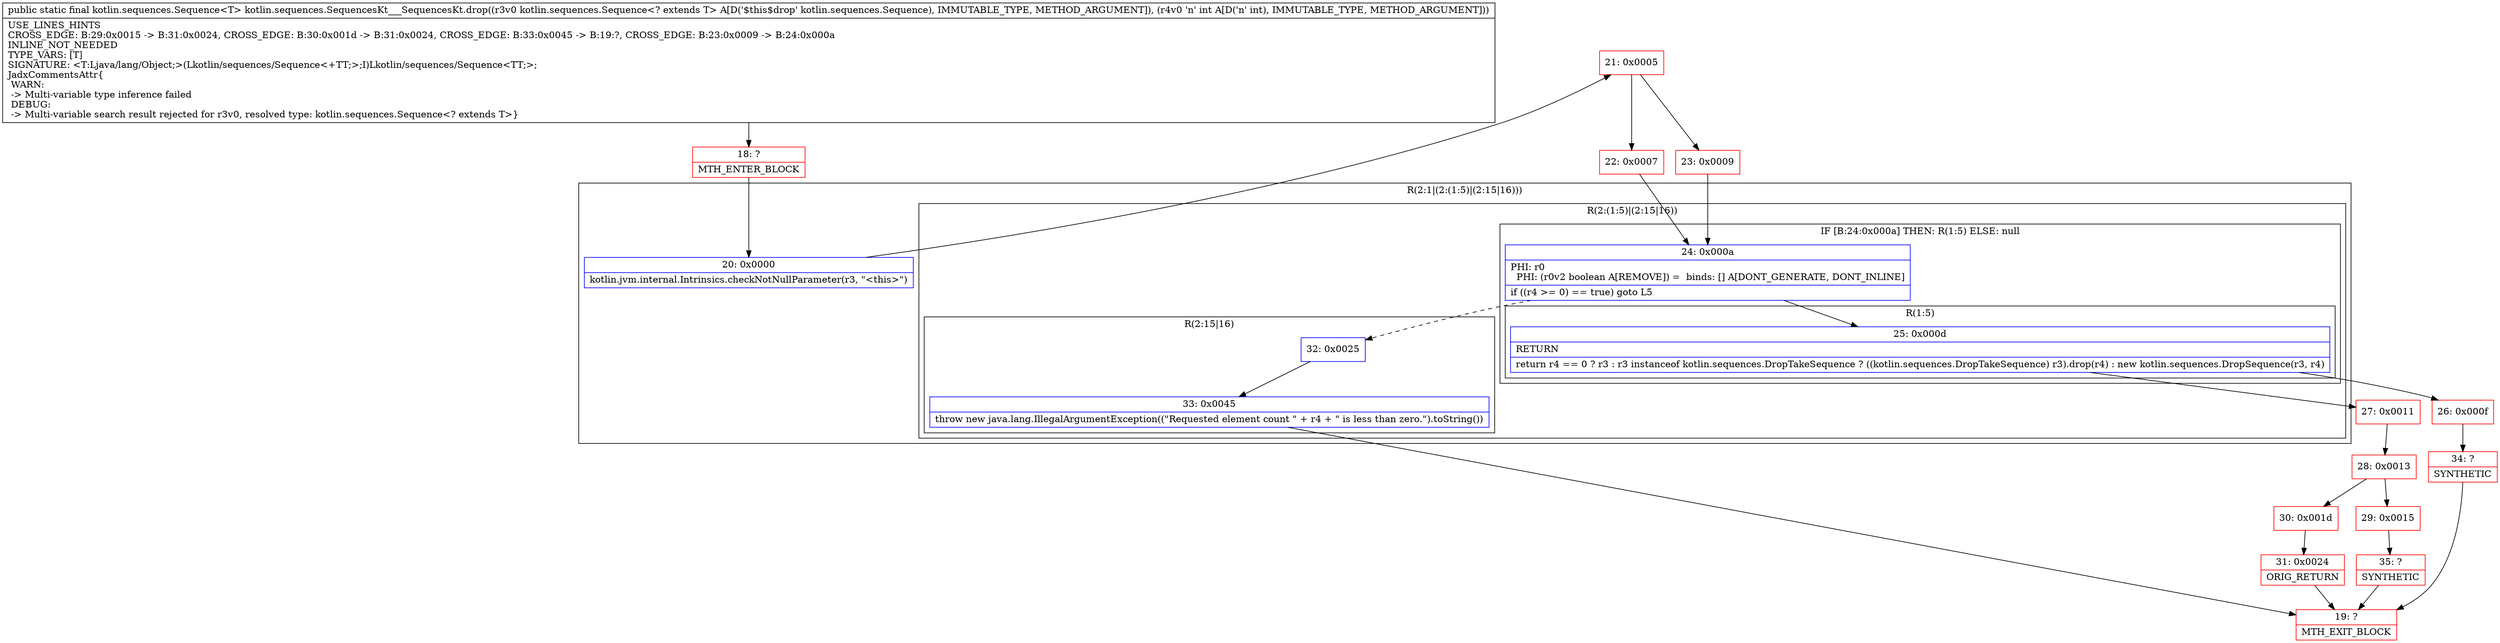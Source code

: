 digraph "CFG forkotlin.sequences.SequencesKt___SequencesKt.drop(Lkotlin\/sequences\/Sequence;I)Lkotlin\/sequences\/Sequence;" {
subgraph cluster_Region_1878278410 {
label = "R(2:1|(2:(1:5)|(2:15|16)))";
node [shape=record,color=blue];
Node_20 [shape=record,label="{20\:\ 0x0000|kotlin.jvm.internal.Intrinsics.checkNotNullParameter(r3, \"\<this\>\")\l}"];
subgraph cluster_Region_1598089813 {
label = "R(2:(1:5)|(2:15|16))";
node [shape=record,color=blue];
subgraph cluster_IfRegion_489545244 {
label = "IF [B:24:0x000a] THEN: R(1:5) ELSE: null";
node [shape=record,color=blue];
Node_24 [shape=record,label="{24\:\ 0x000a|PHI: r0 \l  PHI: (r0v2 boolean A[REMOVE]) =  binds: [] A[DONT_GENERATE, DONT_INLINE]\l|if ((r4 \>= 0) == true) goto L5\l}"];
subgraph cluster_Region_1673110527 {
label = "R(1:5)";
node [shape=record,color=blue];
Node_25 [shape=record,label="{25\:\ 0x000d|RETURN\l|return r4 == 0 ? r3 : r3 instanceof kotlin.sequences.DropTakeSequence ? ((kotlin.sequences.DropTakeSequence) r3).drop(r4) : new kotlin.sequences.DropSequence(r3, r4)\l}"];
}
}
subgraph cluster_Region_780685971 {
label = "R(2:15|16)";
node [shape=record,color=blue];
Node_32 [shape=record,label="{32\:\ 0x0025}"];
Node_33 [shape=record,label="{33\:\ 0x0045|throw new java.lang.IllegalArgumentException((\"Requested element count \" + r4 + \" is less than zero.\").toString())\l}"];
}
}
}
Node_18 [shape=record,color=red,label="{18\:\ ?|MTH_ENTER_BLOCK\l}"];
Node_21 [shape=record,color=red,label="{21\:\ 0x0005}"];
Node_22 [shape=record,color=red,label="{22\:\ 0x0007}"];
Node_26 [shape=record,color=red,label="{26\:\ 0x000f}"];
Node_34 [shape=record,color=red,label="{34\:\ ?|SYNTHETIC\l}"];
Node_19 [shape=record,color=red,label="{19\:\ ?|MTH_EXIT_BLOCK\l}"];
Node_27 [shape=record,color=red,label="{27\:\ 0x0011}"];
Node_28 [shape=record,color=red,label="{28\:\ 0x0013}"];
Node_29 [shape=record,color=red,label="{29\:\ 0x0015}"];
Node_35 [shape=record,color=red,label="{35\:\ ?|SYNTHETIC\l}"];
Node_30 [shape=record,color=red,label="{30\:\ 0x001d}"];
Node_31 [shape=record,color=red,label="{31\:\ 0x0024|ORIG_RETURN\l}"];
Node_23 [shape=record,color=red,label="{23\:\ 0x0009}"];
MethodNode[shape=record,label="{public static final kotlin.sequences.Sequence\<T\> kotlin.sequences.SequencesKt___SequencesKt.drop((r3v0 kotlin.sequences.Sequence\<? extends T\> A[D('$this$drop' kotlin.sequences.Sequence), IMMUTABLE_TYPE, METHOD_ARGUMENT]), (r4v0 'n' int A[D('n' int), IMMUTABLE_TYPE, METHOD_ARGUMENT]))  | USE_LINES_HINTS\lCROSS_EDGE: B:29:0x0015 \-\> B:31:0x0024, CROSS_EDGE: B:30:0x001d \-\> B:31:0x0024, CROSS_EDGE: B:33:0x0045 \-\> B:19:?, CROSS_EDGE: B:23:0x0009 \-\> B:24:0x000a\lINLINE_NOT_NEEDED\lTYPE_VARS: [T]\lSIGNATURE: \<T:Ljava\/lang\/Object;\>(Lkotlin\/sequences\/Sequence\<+TT;\>;I)Lkotlin\/sequences\/Sequence\<TT;\>;\lJadxCommentsAttr\{\l WARN: \l \-\> Multi\-variable type inference failed\l DEBUG: \l \-\> Multi\-variable search result rejected for r3v0, resolved type: kotlin.sequences.Sequence\<? extends T\>\}\l}"];
MethodNode -> Node_18;Node_20 -> Node_21;
Node_24 -> Node_25;
Node_24 -> Node_32[style=dashed];
Node_25 -> Node_26;
Node_25 -> Node_27;
Node_32 -> Node_33;
Node_33 -> Node_19;
Node_18 -> Node_20;
Node_21 -> Node_22;
Node_21 -> Node_23;
Node_22 -> Node_24;
Node_26 -> Node_34;
Node_34 -> Node_19;
Node_27 -> Node_28;
Node_28 -> Node_29;
Node_28 -> Node_30;
Node_29 -> Node_35;
Node_35 -> Node_19;
Node_30 -> Node_31;
Node_31 -> Node_19;
Node_23 -> Node_24;
}

